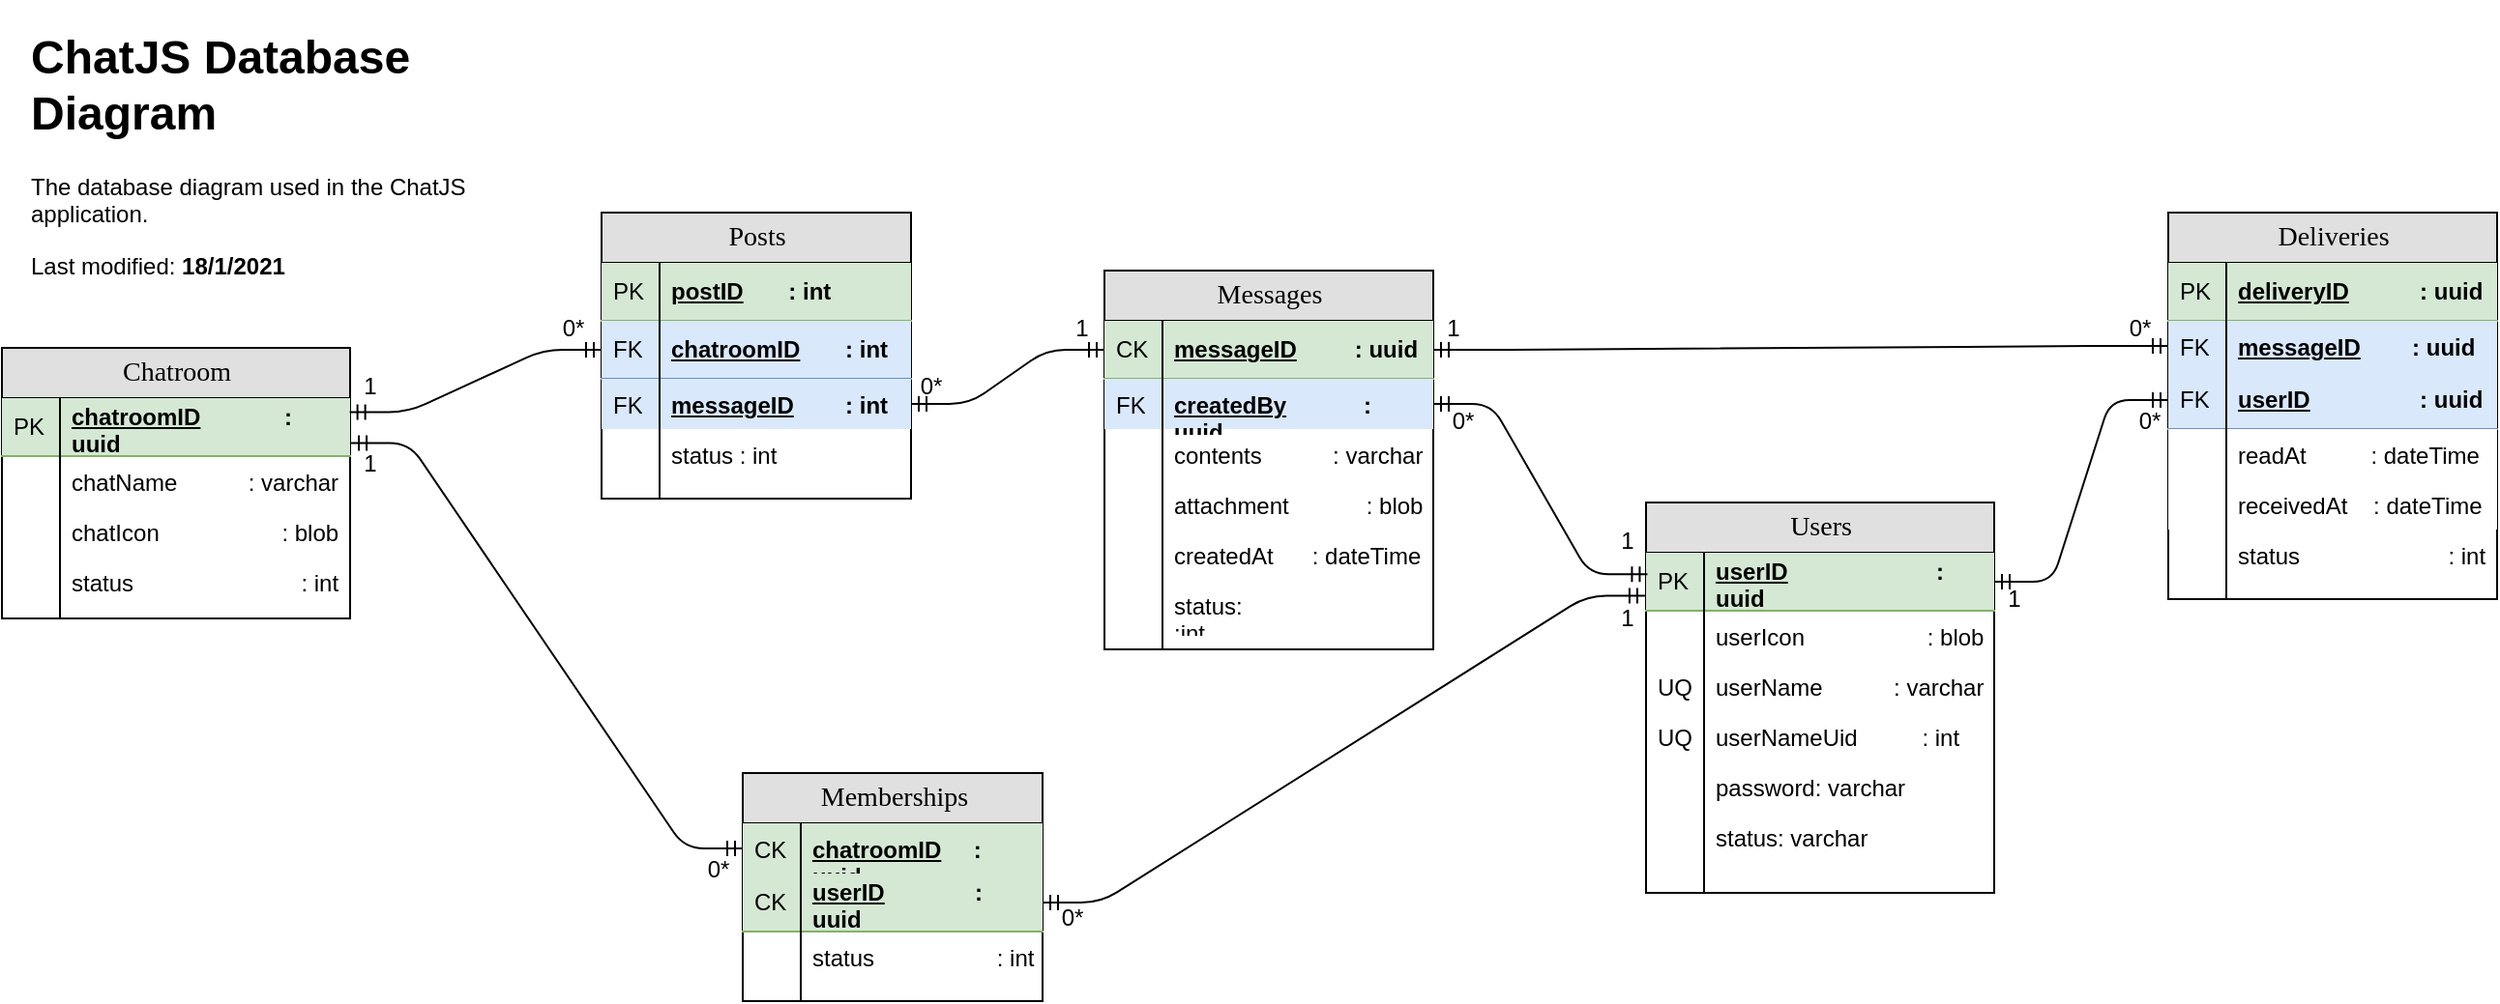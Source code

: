 <mxfile version="14.2.4" type="device"><diagram name="Page-1" id="e56a1550-8fbb-45ad-956c-1786394a9013"><mxGraphModel dx="2031" dy="1050" grid="1" gridSize="10" guides="1" tooltips="1" connect="1" arrows="1" fold="1" page="1" pageScale="1" pageWidth="1100" pageHeight="850" background="#ffffff" math="0" shadow="0"><root><mxCell id="0"/><mxCell id="1" parent="0"/><mxCell id="KwxQgAy0jsWISDHq0qnT-105" value="Users" style="swimlane;html=1;fontStyle=0;childLayout=stackLayout;horizontal=1;startSize=26;fillColor=#e0e0e0;horizontalStack=0;resizeParent=1;resizeLast=0;collapsible=1;marginBottom=0;swimlaneFillColor=#ffffff;align=center;rounded=0;shadow=0;comic=0;labelBackgroundColor=none;strokeWidth=1;fontFamily=Verdana;fontSize=14;swimlaneLine=1;" parent="1" vertex="1"><mxGeometry x="880" y="290" width="180" height="202" as="geometry"/></mxCell><mxCell id="KwxQgAy0jsWISDHq0qnT-106" value="&lt;u&gt;userID&lt;/u&gt;&amp;nbsp;&amp;nbsp;&amp;nbsp;&amp;nbsp;&amp;nbsp;&amp;nbsp;&amp;nbsp;&amp;nbsp;&amp;nbsp;&amp;nbsp;&amp;nbsp;&amp;nbsp;&amp;nbsp;&amp;nbsp;&amp;nbsp;&amp;nbsp;&amp;nbsp;&amp;nbsp;&amp;nbsp;&amp;nbsp;&amp;nbsp;&amp;nbsp; : uuid" style="shape=partialRectangle;top=0;left=0;right=0;bottom=1;html=1;align=left;verticalAlign=middle;fillColor=#d5e8d4;spacingLeft=34;spacingRight=4;whiteSpace=wrap;overflow=hidden;rotatable=0;points=[[0,0.5],[1,0.5]];portConstraint=eastwest;dropTarget=0;fontStyle=1;strokeColor=#82b366;" parent="KwxQgAy0jsWISDHq0qnT-105" vertex="1"><mxGeometry y="26" width="180" height="30" as="geometry"/></mxCell><mxCell id="KwxQgAy0jsWISDHq0qnT-107" value="PK" style="shape=partialRectangle;top=0;left=0;bottom=0;html=1;fillColor=none;align=left;verticalAlign=middle;spacingLeft=4;spacingRight=4;whiteSpace=wrap;overflow=hidden;rotatable=0;points=[];portConstraint=eastwest;part=1;" parent="KwxQgAy0jsWISDHq0qnT-106" vertex="1" connectable="0"><mxGeometry width="30" height="30" as="geometry"/></mxCell><mxCell id="KwxQgAy0jsWISDHq0qnT-108" value="userIcon&amp;nbsp;&amp;nbsp;&amp;nbsp;&amp;nbsp;&amp;nbsp;&amp;nbsp;&amp;nbsp;&amp;nbsp;&amp;nbsp;&amp;nbsp;&amp;nbsp;&amp;nbsp;&amp;nbsp;&amp;nbsp;&amp;nbsp;&amp;nbsp;&amp;nbsp;&amp;nbsp; : blob" style="shape=partialRectangle;top=0;left=0;right=0;bottom=0;html=1;align=left;verticalAlign=top;fillColor=none;spacingLeft=34;spacingRight=4;whiteSpace=wrap;overflow=hidden;rotatable=0;points=[[0,0.5],[1,0.5]];portConstraint=eastwest;dropTarget=0;" parent="KwxQgAy0jsWISDHq0qnT-105" vertex="1"><mxGeometry y="56" width="180" height="26" as="geometry"/></mxCell><mxCell id="KwxQgAy0jsWISDHq0qnT-109" value="" style="shape=partialRectangle;top=0;left=0;bottom=0;html=1;fillColor=none;align=left;verticalAlign=top;spacingLeft=4;spacingRight=4;whiteSpace=wrap;overflow=hidden;rotatable=0;points=[];portConstraint=eastwest;part=1;" parent="KwxQgAy0jsWISDHq0qnT-108" vertex="1" connectable="0"><mxGeometry width="30" height="26" as="geometry"/></mxCell><mxCell id="KwxQgAy0jsWISDHq0qnT-112" value="userName&amp;nbsp;&amp;nbsp;&amp;nbsp;&amp;nbsp;&amp;nbsp;&amp;nbsp; &amp;nbsp;&amp;nbsp;&amp;nbsp; : varchar" style="shape=partialRectangle;top=0;left=0;right=0;bottom=0;html=1;align=left;verticalAlign=top;fillColor=none;spacingLeft=34;spacingRight=4;whiteSpace=wrap;overflow=hidden;rotatable=0;points=[[0,0.5],[1,0.5]];portConstraint=eastwest;dropTarget=0;" parent="KwxQgAy0jsWISDHq0qnT-105" vertex="1"><mxGeometry y="82" width="180" height="26" as="geometry"/></mxCell><mxCell id="KwxQgAy0jsWISDHq0qnT-113" value="UQ" style="shape=partialRectangle;top=0;left=0;bottom=0;html=1;fillColor=none;align=left;verticalAlign=top;spacingLeft=4;spacingRight=4;whiteSpace=wrap;overflow=hidden;rotatable=0;points=[];portConstraint=eastwest;part=1;" parent="KwxQgAy0jsWISDHq0qnT-112" vertex="1" connectable="0"><mxGeometry width="30" height="26" as="geometry"/></mxCell><mxCell id="KwxQgAy0jsWISDHq0qnT-110" value="userNameUid&amp;nbsp; &amp;nbsp; &amp;nbsp; &amp;nbsp;&amp;nbsp;&amp;nbsp; : int" style="shape=partialRectangle;top=0;left=0;right=0;bottom=0;html=1;align=left;verticalAlign=top;fillColor=none;spacingLeft=34;spacingRight=4;whiteSpace=wrap;overflow=hidden;rotatable=0;points=[[0,0.5],[1,0.5]];portConstraint=eastwest;dropTarget=0;" parent="KwxQgAy0jsWISDHq0qnT-105" vertex="1"><mxGeometry y="108" width="180" height="26" as="geometry"/></mxCell><mxCell id="KwxQgAy0jsWISDHq0qnT-111" value="UQ" style="shape=partialRectangle;top=0;left=0;bottom=0;html=1;fillColor=none;align=left;verticalAlign=top;spacingLeft=4;spacingRight=4;whiteSpace=wrap;overflow=hidden;rotatable=0;points=[];portConstraint=eastwest;part=1;" parent="KwxQgAy0jsWISDHq0qnT-110" vertex="1" connectable="0"><mxGeometry width="30" height="26" as="geometry"/></mxCell><mxCell id="KwxQgAy0jsWISDHq0qnT-118" value="password: varchar" style="shape=partialRectangle;top=0;left=0;right=0;bottom=0;html=1;align=left;verticalAlign=top;fillColor=none;spacingLeft=34;spacingRight=4;whiteSpace=wrap;overflow=hidden;rotatable=0;points=[[0,0.5],[1,0.5]];portConstraint=eastwest;dropTarget=0;" parent="KwxQgAy0jsWISDHq0qnT-105" vertex="1"><mxGeometry y="134" width="180" height="26" as="geometry"/></mxCell><mxCell id="KwxQgAy0jsWISDHq0qnT-119" value="" style="shape=partialRectangle;top=0;left=0;bottom=0;html=1;fillColor=none;align=left;verticalAlign=top;spacingLeft=4;spacingRight=4;whiteSpace=wrap;overflow=hidden;rotatable=0;points=[];portConstraint=eastwest;part=1;" parent="KwxQgAy0jsWISDHq0qnT-118" vertex="1" connectable="0"><mxGeometry width="30" height="26" as="geometry"/></mxCell><mxCell id="q1OFXdeEKbcUymvhJfr2-12" value="status: varchar" style="shape=partialRectangle;top=0;left=0;right=0;bottom=0;html=1;align=left;verticalAlign=top;fillColor=none;spacingLeft=34;spacingRight=4;whiteSpace=wrap;overflow=hidden;rotatable=0;points=[[0,0.5],[1,0.5]];portConstraint=eastwest;dropTarget=0;" vertex="1" parent="KwxQgAy0jsWISDHq0qnT-105"><mxGeometry y="160" width="180" height="26" as="geometry"/></mxCell><mxCell id="q1OFXdeEKbcUymvhJfr2-13" value="" style="shape=partialRectangle;top=0;left=0;bottom=0;html=1;fillColor=none;align=left;verticalAlign=top;spacingLeft=4;spacingRight=4;whiteSpace=wrap;overflow=hidden;rotatable=0;points=[];portConstraint=eastwest;part=1;" vertex="1" connectable="0" parent="q1OFXdeEKbcUymvhJfr2-12"><mxGeometry width="30" height="26" as="geometry"/></mxCell><mxCell id="KwxQgAy0jsWISDHq0qnT-114" value="" style="shape=partialRectangle;top=0;left=0;right=0;bottom=0;html=1;align=left;verticalAlign=top;fillColor=none;spacingLeft=34;spacingRight=4;whiteSpace=wrap;overflow=hidden;rotatable=0;points=[[0,0.5],[1,0.5]];portConstraint=eastwest;dropTarget=0;" parent="KwxQgAy0jsWISDHq0qnT-105" vertex="1"><mxGeometry y="186" width="180" height="16" as="geometry"/></mxCell><mxCell id="KwxQgAy0jsWISDHq0qnT-115" value="" style="shape=partialRectangle;top=0;left=0;bottom=0;html=1;fillColor=none;align=left;verticalAlign=top;spacingLeft=4;spacingRight=4;whiteSpace=wrap;overflow=hidden;rotatable=0;points=[];portConstraint=eastwest;part=1;" parent="KwxQgAy0jsWISDHq0qnT-114" vertex="1" connectable="0"><mxGeometry width="30" height="16" as="geometry"/></mxCell><mxCell id="ehD6vrL4kBnsQvzpwXxd-122" value="Chatroom" style="swimlane;html=1;fontStyle=0;childLayout=stackLayout;horizontal=1;startSize=26;fillColor=#e0e0e0;horizontalStack=0;resizeParent=1;resizeLast=0;collapsible=1;marginBottom=0;swimlaneFillColor=#ffffff;align=center;rounded=0;shadow=0;comic=0;labelBackgroundColor=none;strokeWidth=1;fontFamily=Verdana;fontSize=14;swimlaneLine=1;" parent="1" vertex="1"><mxGeometry x="30" y="210" width="180" height="140" as="geometry"/></mxCell><mxCell id="ehD6vrL4kBnsQvzpwXxd-123" value="&lt;u&gt;chatroomID&lt;/u&gt;&amp;nbsp;&amp;nbsp;&amp;nbsp;&amp;nbsp; &amp;nbsp;&amp;nbsp;&amp;nbsp;&amp;nbsp;&amp;nbsp;&amp;nbsp;&amp;nbsp; : uuid" style="shape=partialRectangle;top=0;left=0;right=0;bottom=1;html=1;align=left;verticalAlign=middle;fillColor=#d5e8d4;spacingLeft=34;spacingRight=4;whiteSpace=wrap;overflow=hidden;rotatable=0;points=[[0,0.5],[1,0.5]];portConstraint=eastwest;dropTarget=0;fontStyle=1;strokeColor=#82b366;" parent="ehD6vrL4kBnsQvzpwXxd-122" vertex="1"><mxGeometry y="26" width="180" height="30" as="geometry"/></mxCell><mxCell id="ehD6vrL4kBnsQvzpwXxd-124" value="PK" style="shape=partialRectangle;top=0;left=0;bottom=0;html=1;fillColor=none;align=left;verticalAlign=middle;spacingLeft=4;spacingRight=4;whiteSpace=wrap;overflow=hidden;rotatable=0;points=[];portConstraint=eastwest;part=1;" parent="ehD6vrL4kBnsQvzpwXxd-123" vertex="1" connectable="0"><mxGeometry width="30" height="30" as="geometry"/></mxCell><mxCell id="ehD6vrL4kBnsQvzpwXxd-127" value="&lt;div&gt;chatName&amp;nbsp; &amp;nbsp;&amp;nbsp;&amp;nbsp;&amp;nbsp;&amp;nbsp;&amp;nbsp;&amp;nbsp;&amp;nbsp; : varchar&lt;/div&gt;" style="shape=partialRectangle;top=0;left=0;right=0;bottom=0;html=1;align=left;verticalAlign=top;fillColor=none;spacingLeft=34;spacingRight=4;whiteSpace=wrap;overflow=hidden;rotatable=0;points=[[0,0.5],[1,0.5]];portConstraint=eastwest;dropTarget=0;" parent="ehD6vrL4kBnsQvzpwXxd-122" vertex="1"><mxGeometry y="56" width="180" height="26" as="geometry"/></mxCell><mxCell id="ehD6vrL4kBnsQvzpwXxd-128" value="" style="shape=partialRectangle;top=0;left=0;bottom=0;html=1;fillColor=none;align=left;verticalAlign=top;spacingLeft=4;spacingRight=4;whiteSpace=wrap;overflow=hidden;rotatable=0;points=[];portConstraint=eastwest;part=1;" parent="ehD6vrL4kBnsQvzpwXxd-127" vertex="1" connectable="0"><mxGeometry width="30" height="26" as="geometry"/></mxCell><mxCell id="ehD6vrL4kBnsQvzpwXxd-129" value="chatIcon &amp;nbsp;&amp;nbsp;&amp;nbsp;&amp;nbsp;&amp;nbsp; &amp;nbsp;&amp;nbsp;&amp;nbsp;&amp;nbsp;&amp;nbsp;&amp;nbsp;&amp;nbsp;&amp;nbsp;&amp;nbsp;&amp;nbsp;&amp;nbsp; : blob" style="shape=partialRectangle;top=0;left=0;right=0;bottom=0;html=1;align=left;verticalAlign=top;fillColor=none;spacingLeft=34;spacingRight=4;whiteSpace=wrap;overflow=hidden;rotatable=0;points=[[0,0.5],[1,0.5]];portConstraint=eastwest;dropTarget=0;" parent="ehD6vrL4kBnsQvzpwXxd-122" vertex="1"><mxGeometry y="82" width="180" height="26" as="geometry"/></mxCell><mxCell id="ehD6vrL4kBnsQvzpwXxd-130" value="" style="shape=partialRectangle;top=0;left=0;bottom=0;html=1;fillColor=none;align=left;verticalAlign=top;spacingLeft=4;spacingRight=4;whiteSpace=wrap;overflow=hidden;rotatable=0;points=[];portConstraint=eastwest;part=1;" parent="ehD6vrL4kBnsQvzpwXxd-129" vertex="1" connectable="0"><mxGeometry width="30" height="26" as="geometry"/></mxCell><mxCell id="q1OFXdeEKbcUymvhJfr2-16" value="status &amp;nbsp;&amp;nbsp;&amp;nbsp;&amp;nbsp;&amp;nbsp; &amp;nbsp;&amp;nbsp;&amp;nbsp;&amp;nbsp;&amp;nbsp;&amp;nbsp;&amp;nbsp;&amp;nbsp;&amp;nbsp;&amp;nbsp;&amp;nbsp;&amp;nbsp;&amp;nbsp;&amp;nbsp;&amp;nbsp;&amp;nbsp;&amp;nbsp;&amp;nbsp; : int" style="shape=partialRectangle;top=0;left=0;right=0;bottom=0;html=1;align=left;verticalAlign=top;fillColor=none;spacingLeft=34;spacingRight=4;whiteSpace=wrap;overflow=hidden;rotatable=0;points=[[0,0.5],[1,0.5]];portConstraint=eastwest;dropTarget=0;" vertex="1" parent="ehD6vrL4kBnsQvzpwXxd-122"><mxGeometry y="108" width="180" height="32" as="geometry"/></mxCell><mxCell id="q1OFXdeEKbcUymvhJfr2-17" value="" style="shape=partialRectangle;top=0;left=0;bottom=0;html=1;fillColor=none;align=left;verticalAlign=top;spacingLeft=4;spacingRight=4;whiteSpace=wrap;overflow=hidden;rotatable=0;points=[];portConstraint=eastwest;part=1;" vertex="1" connectable="0" parent="q1OFXdeEKbcUymvhJfr2-16"><mxGeometry width="30" height="32" as="geometry"/></mxCell><mxCell id="AuYBFSTR19Rz3Qd60OCx-38" value="Posts" style="swimlane;html=1;fontStyle=0;childLayout=stackLayout;horizontal=1;startSize=26;fillColor=#e0e0e0;horizontalStack=0;resizeParent=1;resizeLast=0;collapsible=1;marginBottom=0;swimlaneFillColor=#ffffff;align=center;rounded=0;shadow=0;comic=0;labelBackgroundColor=none;strokeWidth=1;fontFamily=Verdana;fontSize=14;swimlaneLine=1;" parent="1" vertex="1"><mxGeometry x="340" y="140" width="160" height="148" as="geometry"/></mxCell><mxCell id="AuYBFSTR19Rz3Qd60OCx-39" value="&lt;u&gt;postID&lt;/u&gt;&amp;nbsp;&amp;nbsp;&amp;nbsp;&amp;nbsp;&amp;nbsp;&amp;nbsp; : int" style="shape=partialRectangle;top=0;left=0;right=0;bottom=1;html=1;align=left;verticalAlign=middle;fillColor=#d5e8d4;spacingLeft=34;spacingRight=4;whiteSpace=wrap;overflow=hidden;rotatable=0;points=[[0,0.5],[1,0.5]];portConstraint=eastwest;dropTarget=0;fontStyle=1;strokeColor=#82b366;" parent="AuYBFSTR19Rz3Qd60OCx-38" vertex="1"><mxGeometry y="26" width="160" height="30" as="geometry"/></mxCell><mxCell id="AuYBFSTR19Rz3Qd60OCx-40" value="PK" style="shape=partialRectangle;top=0;left=0;bottom=0;html=1;fillColor=none;align=left;verticalAlign=middle;spacingLeft=4;spacingRight=4;whiteSpace=wrap;overflow=hidden;rotatable=0;points=[];portConstraint=eastwest;part=1;" parent="AuYBFSTR19Rz3Qd60OCx-39" vertex="1" connectable="0"><mxGeometry width="30" height="30" as="geometry"/></mxCell><mxCell id="q1OFXdeEKbcUymvhJfr2-9" value="&lt;u&gt;chatroomID&lt;/u&gt;&amp;nbsp;&amp;nbsp;&amp;nbsp;&amp;nbsp;&amp;nbsp;&amp;nbsp; : int" style="shape=partialRectangle;top=0;left=0;right=0;bottom=1;html=1;align=left;verticalAlign=middle;fillColor=#dae8fc;spacingLeft=34;spacingRight=4;whiteSpace=wrap;overflow=hidden;rotatable=0;points=[[0,0.5],[1,0.5]];portConstraint=eastwest;dropTarget=0;fontStyle=1;strokeColor=#6c8ebf;" vertex="1" parent="AuYBFSTR19Rz3Qd60OCx-38"><mxGeometry y="56" width="160" height="30" as="geometry"/></mxCell><mxCell id="q1OFXdeEKbcUymvhJfr2-10" value="FK" style="shape=partialRectangle;top=0;left=0;bottom=0;html=1;fillColor=none;align=left;verticalAlign=middle;spacingLeft=4;spacingRight=4;whiteSpace=wrap;overflow=hidden;rotatable=0;points=[];portConstraint=eastwest;part=1;" vertex="1" connectable="0" parent="q1OFXdeEKbcUymvhJfr2-9"><mxGeometry width="30" height="30" as="geometry"/></mxCell><mxCell id="AuYBFSTR19Rz3Qd60OCx-41" value="&lt;div&gt;&lt;b&gt;&lt;u&gt;messageID&lt;/u&gt;&amp;nbsp;&amp;nbsp;&amp;nbsp;&amp;nbsp;&amp;nbsp;&amp;nbsp;&amp;nbsp; : int&lt;/b&gt;&lt;/div&gt;" style="shape=partialRectangle;top=0;left=0;right=0;bottom=0;html=1;align=left;verticalAlign=top;fillColor=#dae8fc;spacingLeft=34;spacingRight=4;whiteSpace=wrap;overflow=hidden;rotatable=0;points=[[0,0.5],[1,0.5]];portConstraint=eastwest;dropTarget=0;strokeColor=#6c8ebf;" parent="AuYBFSTR19Rz3Qd60OCx-38" vertex="1"><mxGeometry y="86" width="160" height="26" as="geometry"/></mxCell><mxCell id="AuYBFSTR19Rz3Qd60OCx-42" value="FK" style="shape=partialRectangle;top=0;left=0;bottom=0;html=1;fillColor=none;align=left;verticalAlign=top;spacingLeft=4;spacingRight=4;whiteSpace=wrap;overflow=hidden;rotatable=0;points=[];portConstraint=eastwest;part=1;" parent="AuYBFSTR19Rz3Qd60OCx-41" vertex="1" connectable="0"><mxGeometry width="30" height="26" as="geometry"/></mxCell><mxCell id="AuYBFSTR19Rz3Qd60OCx-49" value="status : int" style="shape=partialRectangle;top=0;left=0;right=0;bottom=0;html=1;align=left;verticalAlign=top;fillColor=none;spacingLeft=34;spacingRight=4;whiteSpace=wrap;overflow=hidden;rotatable=0;points=[[0,0.5],[1,0.5]];portConstraint=eastwest;dropTarget=0;" parent="AuYBFSTR19Rz3Qd60OCx-38" vertex="1"><mxGeometry y="112" width="160" height="26" as="geometry"/></mxCell><mxCell id="AuYBFSTR19Rz3Qd60OCx-50" value="" style="shape=partialRectangle;top=0;left=0;bottom=0;html=1;fillColor=none;align=left;verticalAlign=top;spacingLeft=4;spacingRight=4;whiteSpace=wrap;overflow=hidden;rotatable=0;points=[];portConstraint=eastwest;part=1;" parent="AuYBFSTR19Rz3Qd60OCx-49" vertex="1" connectable="0"><mxGeometry width="30" height="26" as="geometry"/></mxCell><mxCell id="AuYBFSTR19Rz3Qd60OCx-45" value="" style="shape=partialRectangle;top=0;left=0;right=0;bottom=0;html=1;align=left;verticalAlign=top;fillColor=none;spacingLeft=34;spacingRight=4;whiteSpace=wrap;overflow=hidden;rotatable=0;points=[[0,0.5],[1,0.5]];portConstraint=eastwest;dropTarget=0;" parent="AuYBFSTR19Rz3Qd60OCx-38" vertex="1"><mxGeometry y="138" width="160" height="10" as="geometry"/></mxCell><mxCell id="AuYBFSTR19Rz3Qd60OCx-46" value="" style="shape=partialRectangle;top=0;left=0;bottom=0;html=1;fillColor=none;align=left;verticalAlign=top;spacingLeft=4;spacingRight=4;whiteSpace=wrap;overflow=hidden;rotatable=0;points=[];portConstraint=eastwest;part=1;" parent="AuYBFSTR19Rz3Qd60OCx-45" vertex="1" connectable="0"><mxGeometry width="30" height="10" as="geometry"/></mxCell><mxCell id="WlGTIqHJMRQwV7kvvK7p-19" value="Memberships" style="swimlane;html=1;fontStyle=0;childLayout=stackLayout;horizontal=1;startSize=26;fillColor=#e0e0e0;horizontalStack=0;resizeParent=1;resizeLast=0;collapsible=1;marginBottom=0;swimlaneFillColor=#ffffff;align=center;rounded=0;shadow=0;comic=0;labelBackgroundColor=none;strokeWidth=1;fontFamily=Verdana;fontSize=14;swimlaneLine=1;" parent="1" vertex="1"><mxGeometry x="413" y="430" width="155" height="118" as="geometry"/></mxCell><mxCell id="WlGTIqHJMRQwV7kvvK7p-22" value="&lt;div&gt;&lt;b&gt;&lt;u&gt;chatroomID&lt;/u&gt;&amp;nbsp;&amp;nbsp;&amp;nbsp;&amp;nbsp; : uuid&lt;/b&gt;&lt;/div&gt;" style="shape=partialRectangle;top=0;left=0;right=0;bottom=0;html=1;align=left;verticalAlign=top;fillColor=#d5e8d4;spacingLeft=34;spacingRight=4;whiteSpace=wrap;overflow=hidden;rotatable=0;points=[[0,0.5],[1,0.5]];portConstraint=eastwest;dropTarget=0;strokeColor=#82b366;" parent="WlGTIqHJMRQwV7kvvK7p-19" vertex="1"><mxGeometry y="26" width="155" height="26" as="geometry"/></mxCell><mxCell id="WlGTIqHJMRQwV7kvvK7p-23" value="CK" style="shape=partialRectangle;top=0;left=0;bottom=0;html=1;fillColor=none;align=left;verticalAlign=top;spacingLeft=4;spacingRight=4;whiteSpace=wrap;overflow=hidden;rotatable=0;points=[];portConstraint=eastwest;part=1;" parent="WlGTIqHJMRQwV7kvvK7p-22" vertex="1" connectable="0"><mxGeometry width="30" height="26" as="geometry"/></mxCell><mxCell id="WlGTIqHJMRQwV7kvvK7p-20" value="&lt;u&gt;userID&lt;/u&gt;&amp;nbsp;&amp;nbsp;&amp;nbsp;&amp;nbsp;&amp;nbsp;&amp;nbsp;&amp;nbsp;&amp;nbsp;&amp;nbsp;&amp;nbsp;&amp;nbsp;&amp;nbsp;&amp;nbsp; : uuid" style="shape=partialRectangle;top=0;left=0;right=0;bottom=1;html=1;align=left;verticalAlign=middle;fillColor=#d5e8d4;spacingLeft=34;spacingRight=4;whiteSpace=wrap;overflow=hidden;rotatable=0;points=[[0,0.5],[1,0.5]];portConstraint=eastwest;dropTarget=0;fontStyle=1;strokeColor=#82b366;" parent="WlGTIqHJMRQwV7kvvK7p-19" vertex="1"><mxGeometry y="52" width="155" height="30" as="geometry"/></mxCell><mxCell id="WlGTIqHJMRQwV7kvvK7p-21" value="CK" style="shape=partialRectangle;top=0;left=0;bottom=0;html=1;fillColor=none;align=left;verticalAlign=middle;spacingLeft=4;spacingRight=4;whiteSpace=wrap;overflow=hidden;rotatable=0;points=[];portConstraint=eastwest;part=1;" parent="WlGTIqHJMRQwV7kvvK7p-20" vertex="1" connectable="0"><mxGeometry width="30" height="30" as="geometry"/></mxCell><mxCell id="WlGTIqHJMRQwV7kvvK7p-30" value="status&amp;nbsp;&amp;nbsp;&amp;nbsp;&amp;nbsp;&amp;nbsp;&amp;nbsp;&amp;nbsp;&amp;nbsp;&amp;nbsp;&amp;nbsp;&amp;nbsp;&amp;nbsp;&amp;nbsp;&amp;nbsp;&amp;nbsp;&amp;nbsp;&amp;nbsp;&amp;nbsp; : int" style="shape=partialRectangle;top=0;left=0;right=0;bottom=0;html=1;align=left;verticalAlign=top;fillColor=none;spacingLeft=34;spacingRight=4;whiteSpace=wrap;overflow=hidden;rotatable=0;points=[[0,0.5],[1,0.5]];portConstraint=eastwest;dropTarget=0;" parent="WlGTIqHJMRQwV7kvvK7p-19" vertex="1"><mxGeometry y="82" width="155" height="26" as="geometry"/></mxCell><mxCell id="WlGTIqHJMRQwV7kvvK7p-31" value="" style="shape=partialRectangle;top=0;left=0;bottom=0;html=1;fillColor=none;align=left;verticalAlign=top;spacingLeft=4;spacingRight=4;whiteSpace=wrap;overflow=hidden;rotatable=0;points=[];portConstraint=eastwest;part=1;" parent="WlGTIqHJMRQwV7kvvK7p-30" vertex="1" connectable="0"><mxGeometry width="30" height="26" as="geometry"/></mxCell><mxCell id="WlGTIqHJMRQwV7kvvK7p-32" value="" style="shape=partialRectangle;top=0;left=0;right=0;bottom=0;html=1;align=left;verticalAlign=top;fillColor=none;spacingLeft=34;spacingRight=4;whiteSpace=wrap;overflow=hidden;rotatable=0;points=[[0,0.5],[1,0.5]];portConstraint=eastwest;dropTarget=0;" parent="WlGTIqHJMRQwV7kvvK7p-19" vertex="1"><mxGeometry y="108" width="155" height="10" as="geometry"/></mxCell><mxCell id="WlGTIqHJMRQwV7kvvK7p-33" value="" style="shape=partialRectangle;top=0;left=0;bottom=0;html=1;fillColor=none;align=left;verticalAlign=top;spacingLeft=4;spacingRight=4;whiteSpace=wrap;overflow=hidden;rotatable=0;points=[];portConstraint=eastwest;part=1;" parent="WlGTIqHJMRQwV7kvvK7p-32" vertex="1" connectable="0"><mxGeometry width="30" height="10" as="geometry"/></mxCell><mxCell id="ehD6vrL4kBnsQvzpwXxd-139" value="Messages" style="swimlane;html=1;fontStyle=0;childLayout=stackLayout;horizontal=1;startSize=26;fillColor=#e0e0e0;horizontalStack=0;resizeParent=1;resizeLast=0;collapsible=1;marginBottom=0;swimlaneFillColor=#ffffff;align=center;rounded=0;shadow=0;comic=0;labelBackgroundColor=none;strokeWidth=1;fontFamily=Verdana;fontSize=14;swimlaneLine=1;" parent="1" vertex="1"><mxGeometry x="600" y="170" width="170" height="196" as="geometry"/></mxCell><mxCell id="ehD6vrL4kBnsQvzpwXxd-140" value="&lt;u&gt;messageID&lt;/u&gt; &amp;nbsp;&amp;nbsp;&amp;nbsp;&amp;nbsp;&amp;nbsp;&amp;nbsp;&amp;nbsp; : uuid" style="shape=partialRectangle;top=0;left=0;right=0;bottom=1;html=1;align=left;verticalAlign=middle;fillColor=#d5e8d4;spacingLeft=34;spacingRight=4;whiteSpace=wrap;overflow=hidden;rotatable=0;points=[[0,0.5],[1,0.5]];portConstraint=eastwest;dropTarget=0;fontStyle=1;strokeColor=#82b366;" parent="ehD6vrL4kBnsQvzpwXxd-139" vertex="1"><mxGeometry y="26" width="170" height="30" as="geometry"/></mxCell><mxCell id="ehD6vrL4kBnsQvzpwXxd-141" value="CK" style="shape=partialRectangle;top=0;left=0;bottom=0;html=1;fillColor=none;align=left;verticalAlign=middle;spacingLeft=4;spacingRight=4;whiteSpace=wrap;overflow=hidden;rotatable=0;points=[];portConstraint=eastwest;part=1;" parent="ehD6vrL4kBnsQvzpwXxd-140" vertex="1" connectable="0"><mxGeometry width="30" height="30" as="geometry"/></mxCell><mxCell id="q1OFXdeEKbcUymvhJfr2-1" value="&lt;b&gt;&lt;u&gt;createdBy&lt;/u&gt; &amp;nbsp;&amp;nbsp;&amp;nbsp;&amp;nbsp;&amp;nbsp;&amp;nbsp;&amp;nbsp;&amp;nbsp;&amp;nbsp;&amp;nbsp; : uuid&lt;/b&gt;" style="shape=partialRectangle;top=0;left=0;right=0;bottom=0;html=1;align=left;verticalAlign=top;fillColor=#dae8fc;spacingLeft=34;spacingRight=4;whiteSpace=wrap;overflow=hidden;rotatable=0;points=[[0,0.5],[1,0.5]];portConstraint=eastwest;dropTarget=0;strokeColor=#6c8ebf;" vertex="1" parent="ehD6vrL4kBnsQvzpwXxd-139"><mxGeometry y="56" width="170" height="26" as="geometry"/></mxCell><mxCell id="q1OFXdeEKbcUymvhJfr2-2" value="FK" style="shape=partialRectangle;top=0;left=0;bottom=0;html=1;fillColor=none;align=left;verticalAlign=top;spacingLeft=4;spacingRight=4;whiteSpace=wrap;overflow=hidden;rotatable=0;points=[];portConstraint=eastwest;part=1;" vertex="1" connectable="0" parent="q1OFXdeEKbcUymvhJfr2-1"><mxGeometry width="30" height="26" as="geometry"/></mxCell><mxCell id="ehD6vrL4kBnsQvzpwXxd-146" value="contents&amp;nbsp;&amp;nbsp;&amp;nbsp;&amp;nbsp;&amp;nbsp;&amp;nbsp;&amp;nbsp; &amp;nbsp;&amp;nbsp; : varchar" style="shape=partialRectangle;top=0;left=0;right=0;bottom=0;html=1;align=left;verticalAlign=top;fillColor=none;spacingLeft=34;spacingRight=4;whiteSpace=wrap;overflow=hidden;rotatable=0;points=[[0,0.5],[1,0.5]];portConstraint=eastwest;dropTarget=0;" parent="ehD6vrL4kBnsQvzpwXxd-139" vertex="1"><mxGeometry y="82" width="170" height="26" as="geometry"/></mxCell><mxCell id="ehD6vrL4kBnsQvzpwXxd-147" value="" style="shape=partialRectangle;top=0;left=0;bottom=0;html=1;fillColor=none;align=left;verticalAlign=top;spacingLeft=4;spacingRight=4;whiteSpace=wrap;overflow=hidden;rotatable=0;points=[];portConstraint=eastwest;part=1;" parent="ehD6vrL4kBnsQvzpwXxd-146" vertex="1" connectable="0"><mxGeometry width="30" height="26" as="geometry"/></mxCell><mxCell id="q1OFXdeEKbcUymvhJfr2-5" value="attachment&amp;nbsp;&amp;nbsp;&amp;nbsp;&amp;nbsp;&amp;nbsp;&amp;nbsp;&amp;nbsp; &amp;nbsp; &amp;nbsp; : blob" style="shape=partialRectangle;top=0;left=0;right=0;bottom=0;html=1;align=left;verticalAlign=top;fillColor=none;spacingLeft=34;spacingRight=4;whiteSpace=wrap;overflow=hidden;rotatable=0;points=[[0,0.5],[1,0.5]];portConstraint=eastwest;dropTarget=0;" vertex="1" parent="ehD6vrL4kBnsQvzpwXxd-139"><mxGeometry y="108" width="170" height="26" as="geometry"/></mxCell><mxCell id="q1OFXdeEKbcUymvhJfr2-6" value="" style="shape=partialRectangle;top=0;left=0;bottom=0;html=1;fillColor=none;align=left;verticalAlign=top;spacingLeft=4;spacingRight=4;whiteSpace=wrap;overflow=hidden;rotatable=0;points=[];portConstraint=eastwest;part=1;" vertex="1" connectable="0" parent="q1OFXdeEKbcUymvhJfr2-5"><mxGeometry width="30" height="26" as="geometry"/></mxCell><mxCell id="q1OFXdeEKbcUymvhJfr2-3" value="createdAt &amp;nbsp;&amp;nbsp;&amp;nbsp;&amp;nbsp; : dateTime" style="shape=partialRectangle;top=0;left=0;right=0;bottom=0;html=1;align=left;verticalAlign=top;fillColor=none;spacingLeft=34;spacingRight=4;whiteSpace=wrap;overflow=hidden;rotatable=0;points=[[0,0.5],[1,0.5]];portConstraint=eastwest;dropTarget=0;" vertex="1" parent="ehD6vrL4kBnsQvzpwXxd-139"><mxGeometry y="134" width="170" height="26" as="geometry"/></mxCell><mxCell id="q1OFXdeEKbcUymvhJfr2-4" value="" style="shape=partialRectangle;top=0;left=0;bottom=0;html=1;fillColor=none;align=left;verticalAlign=top;spacingLeft=4;spacingRight=4;whiteSpace=wrap;overflow=hidden;rotatable=0;points=[];portConstraint=eastwest;part=1;" vertex="1" connectable="0" parent="q1OFXdeEKbcUymvhJfr2-3"><mxGeometry width="30" height="26" as="geometry"/></mxCell><mxCell id="ehD6vrL4kBnsQvzpwXxd-148" value="status:&amp;nbsp;&amp;nbsp;&amp;nbsp;&amp;nbsp;&amp;nbsp;&amp;nbsp;&amp;nbsp;&amp;nbsp;&amp;nbsp;&amp;nbsp;&amp;nbsp;&amp;nbsp;&amp;nbsp;&amp;nbsp;&amp;nbsp;&amp;nbsp;&amp;nbsp;&amp;nbsp;&amp;nbsp;&amp;nbsp;&amp;nbsp;&amp;nbsp;&amp;nbsp; :int" style="shape=partialRectangle;top=0;left=0;right=0;bottom=0;html=1;align=left;verticalAlign=top;fillColor=none;spacingLeft=34;spacingRight=4;whiteSpace=wrap;overflow=hidden;rotatable=0;points=[[0,0.5],[1,0.5]];portConstraint=eastwest;dropTarget=0;" parent="ehD6vrL4kBnsQvzpwXxd-139" vertex="1"><mxGeometry y="160" width="170" height="26" as="geometry"/></mxCell><mxCell id="ehD6vrL4kBnsQvzpwXxd-149" value="" style="shape=partialRectangle;top=0;left=0;bottom=0;html=1;fillColor=none;align=left;verticalAlign=top;spacingLeft=4;spacingRight=4;whiteSpace=wrap;overflow=hidden;rotatable=0;points=[];portConstraint=eastwest;part=1;" parent="ehD6vrL4kBnsQvzpwXxd-148" vertex="1" connectable="0"><mxGeometry width="30" height="26" as="geometry"/></mxCell><mxCell id="ehD6vrL4kBnsQvzpwXxd-150" value="" style="shape=partialRectangle;top=0;left=0;right=0;bottom=0;html=1;align=left;verticalAlign=top;fillColor=none;spacingLeft=34;spacingRight=4;whiteSpace=wrap;overflow=hidden;rotatable=0;points=[[0,0.5],[1,0.5]];portConstraint=eastwest;dropTarget=0;" parent="ehD6vrL4kBnsQvzpwXxd-139" vertex="1"><mxGeometry y="186" width="170" height="10" as="geometry"/></mxCell><mxCell id="ehD6vrL4kBnsQvzpwXxd-151" value="" style="shape=partialRectangle;top=0;left=0;bottom=0;html=1;fillColor=none;align=left;verticalAlign=top;spacingLeft=4;spacingRight=4;whiteSpace=wrap;overflow=hidden;rotatable=0;points=[];portConstraint=eastwest;part=1;" parent="ehD6vrL4kBnsQvzpwXxd-150" vertex="1" connectable="0"><mxGeometry width="30" height="10" as="geometry"/></mxCell><mxCell id="q1OFXdeEKbcUymvhJfr2-34" value="" style="edgeStyle=entityRelationEdgeStyle;fontSize=12;html=1;endArrow=ERmandOne;startArrow=ERmandOne;exitX=0.999;exitY=0.24;exitDx=0;exitDy=0;entryX=0;entryY=0.5;entryDx=0;entryDy=0;exitPerimeter=0;" edge="1" parent="1" source="ehD6vrL4kBnsQvzpwXxd-123" target="q1OFXdeEKbcUymvhJfr2-9"><mxGeometry width="100" height="100" relative="1" as="geometry"><mxPoint x="415" y="388.5" as="sourcePoint"/><mxPoint x="515" y="293" as="targetPoint"/></mxGeometry></mxCell><mxCell id="q1OFXdeEKbcUymvhJfr2-35" value="" style="edgeStyle=entityRelationEdgeStyle;fontSize=12;html=1;endArrow=ERmandOne;startArrow=ERmandOne;exitX=1.003;exitY=0.773;exitDx=0;exitDy=0;entryX=0;entryY=0.5;entryDx=0;entryDy=0;exitPerimeter=0;" edge="1" parent="1" source="ehD6vrL4kBnsQvzpwXxd-123" target="WlGTIqHJMRQwV7kvvK7p-22"><mxGeometry width="100" height="100" relative="1" as="geometry"><mxPoint x="289.82" y="243.2" as="sourcePoint"/><mxPoint x="460" y="181" as="targetPoint"/></mxGeometry></mxCell><mxCell id="q1OFXdeEKbcUymvhJfr2-37" value="" style="edgeStyle=entityRelationEdgeStyle;fontSize=12;html=1;endArrow=ERmandOne;startArrow=ERmandOne;entryX=0;entryY=0.5;entryDx=0;entryDy=0;exitX=1;exitY=0.5;exitDx=0;exitDy=0;" edge="1" parent="1" source="AuYBFSTR19Rz3Qd60OCx-41" target="ehD6vrL4kBnsQvzpwXxd-140"><mxGeometry width="100" height="100" relative="1" as="geometry"><mxPoint x="670" y="320" as="sourcePoint"/><mxPoint x="460" y="181" as="targetPoint"/></mxGeometry></mxCell><mxCell id="q1OFXdeEKbcUymvhJfr2-39" value="Deliveries" style="swimlane;html=1;fontStyle=0;childLayout=stackLayout;horizontal=1;startSize=26;fillColor=#e0e0e0;horizontalStack=0;resizeParent=1;resizeLast=0;collapsible=1;marginBottom=0;swimlaneFillColor=#ffffff;align=center;rounded=0;shadow=0;comic=0;labelBackgroundColor=none;strokeWidth=1;fontFamily=Verdana;fontSize=14;swimlaneLine=1;" vertex="1" parent="1"><mxGeometry x="1150" y="140" width="170" height="200" as="geometry"/></mxCell><mxCell id="q1OFXdeEKbcUymvhJfr2-40" value="&lt;u&gt;deliveryID&lt;/u&gt;&amp;nbsp;&amp;nbsp; &amp;nbsp; &amp;nbsp; &amp;nbsp;&amp;nbsp;&amp;nbsp; : uuid" style="shape=partialRectangle;top=0;left=0;right=0;bottom=1;html=1;align=left;verticalAlign=middle;fillColor=#d5e8d4;spacingLeft=34;spacingRight=4;whiteSpace=wrap;overflow=hidden;rotatable=0;points=[[0,0.5],[1,0.5]];portConstraint=eastwest;dropTarget=0;fontStyle=1;strokeColor=#82b366;" vertex="1" parent="q1OFXdeEKbcUymvhJfr2-39"><mxGeometry y="26" width="170" height="30" as="geometry"/></mxCell><mxCell id="q1OFXdeEKbcUymvhJfr2-41" value="PK" style="shape=partialRectangle;top=0;left=0;bottom=0;html=1;fillColor=none;align=left;verticalAlign=middle;spacingLeft=4;spacingRight=4;whiteSpace=wrap;overflow=hidden;rotatable=0;points=[];portConstraint=eastwest;part=1;" vertex="1" connectable="0" parent="q1OFXdeEKbcUymvhJfr2-40"><mxGeometry width="30" height="30" as="geometry"/></mxCell><mxCell id="q1OFXdeEKbcUymvhJfr2-44" value="&lt;div&gt;&lt;b&gt;&lt;u&gt;messageID&lt;/u&gt;&amp;nbsp;&amp;nbsp; &amp;nbsp; &amp;nbsp;&amp;nbsp; : uuid&lt;/b&gt;&lt;/div&gt;" style="shape=partialRectangle;top=0;left=0;right=0;bottom=0;html=1;align=left;verticalAlign=top;fillColor=#dae8fc;spacingLeft=34;spacingRight=4;whiteSpace=wrap;overflow=hidden;rotatable=0;points=[[0,0.5],[1,0.5]];portConstraint=eastwest;dropTarget=0;strokeColor=#6c8ebf;" vertex="1" parent="q1OFXdeEKbcUymvhJfr2-39"><mxGeometry y="56" width="170" height="26" as="geometry"/></mxCell><mxCell id="q1OFXdeEKbcUymvhJfr2-45" value="FK" style="shape=partialRectangle;top=0;left=0;bottom=0;html=1;fillColor=none;align=left;verticalAlign=top;spacingLeft=4;spacingRight=4;whiteSpace=wrap;overflow=hidden;rotatable=0;points=[];portConstraint=eastwest;part=1;" vertex="1" connectable="0" parent="q1OFXdeEKbcUymvhJfr2-44"><mxGeometry width="30" height="26" as="geometry"/></mxCell><mxCell id="q1OFXdeEKbcUymvhJfr2-42" value="&lt;u&gt;userID&lt;/u&gt;&amp;nbsp;&amp;nbsp;&amp;nbsp;&amp;nbsp;&amp;nbsp; &amp;nbsp; &amp;nbsp; &amp;nbsp;&amp;nbsp;&amp;nbsp;&amp;nbsp;&amp;nbsp;&amp;nbsp; : uuid" style="shape=partialRectangle;top=0;left=0;right=0;bottom=1;html=1;align=left;verticalAlign=middle;fillColor=#dae8fc;spacingLeft=34;spacingRight=4;whiteSpace=wrap;overflow=hidden;rotatable=0;points=[[0,0.5],[1,0.5]];portConstraint=eastwest;dropTarget=0;fontStyle=1;strokeColor=#6c8ebf;" vertex="1" parent="q1OFXdeEKbcUymvhJfr2-39"><mxGeometry y="82" width="170" height="30" as="geometry"/></mxCell><mxCell id="q1OFXdeEKbcUymvhJfr2-43" value="FK" style="shape=partialRectangle;top=0;left=0;bottom=0;html=1;fillColor=none;align=left;verticalAlign=middle;spacingLeft=4;spacingRight=4;whiteSpace=wrap;overflow=hidden;rotatable=0;points=[];portConstraint=eastwest;part=1;" vertex="1" connectable="0" parent="q1OFXdeEKbcUymvhJfr2-42"><mxGeometry width="30" height="30" as="geometry"/></mxCell><mxCell id="q1OFXdeEKbcUymvhJfr2-50" value="&lt;div&gt;readAt&amp;nbsp;&amp;nbsp;&amp;nbsp; &amp;nbsp; &amp;nbsp; &amp;nbsp; : dateTime&lt;br&gt;&lt;/div&gt;" style="shape=partialRectangle;top=0;left=0;right=0;bottom=0;html=1;align=left;verticalAlign=top;spacingLeft=34;spacingRight=4;whiteSpace=wrap;overflow=hidden;rotatable=0;points=[[0,0.5],[1,0.5]];portConstraint=eastwest;dropTarget=0;" vertex="1" parent="q1OFXdeEKbcUymvhJfr2-39"><mxGeometry y="112" width="170" height="26" as="geometry"/></mxCell><mxCell id="q1OFXdeEKbcUymvhJfr2-51" value="" style="shape=partialRectangle;top=0;left=0;bottom=0;html=1;fillColor=none;align=left;verticalAlign=top;spacingLeft=4;spacingRight=4;whiteSpace=wrap;overflow=hidden;rotatable=0;points=[];portConstraint=eastwest;part=1;" vertex="1" connectable="0" parent="q1OFXdeEKbcUymvhJfr2-50"><mxGeometry width="30" height="26" as="geometry"/></mxCell><mxCell id="q1OFXdeEKbcUymvhJfr2-52" value="&lt;div&gt;receivedAt &amp;nbsp;&amp;nbsp; : dateTime&lt;/div&gt;" style="shape=partialRectangle;top=0;left=0;right=0;bottom=0;html=1;align=left;verticalAlign=top;spacingLeft=34;spacingRight=4;whiteSpace=wrap;overflow=hidden;rotatable=0;points=[[0,0.5],[1,0.5]];portConstraint=eastwest;dropTarget=0;" vertex="1" parent="q1OFXdeEKbcUymvhJfr2-39"><mxGeometry y="138" width="170" height="26" as="geometry"/></mxCell><mxCell id="q1OFXdeEKbcUymvhJfr2-53" value="" style="shape=partialRectangle;top=0;left=0;bottom=0;html=1;fillColor=none;align=left;verticalAlign=top;spacingLeft=4;spacingRight=4;whiteSpace=wrap;overflow=hidden;rotatable=0;points=[];portConstraint=eastwest;part=1;" vertex="1" connectable="0" parent="q1OFXdeEKbcUymvhJfr2-52"><mxGeometry width="30" height="26" as="geometry"/></mxCell><mxCell id="q1OFXdeEKbcUymvhJfr2-46" value="status&amp;nbsp;&amp;nbsp;&amp;nbsp;&amp;nbsp;&amp;nbsp;&amp;nbsp;&amp;nbsp;&amp;nbsp;&amp;nbsp;&amp;nbsp; &amp;nbsp; &amp;nbsp; &amp;nbsp;&amp;nbsp;&amp;nbsp;&amp;nbsp;&amp;nbsp;&amp;nbsp;&amp;nbsp; : int" style="shape=partialRectangle;top=0;left=0;right=0;bottom=0;html=1;align=left;verticalAlign=top;fillColor=none;spacingLeft=34;spacingRight=4;whiteSpace=wrap;overflow=hidden;rotatable=0;points=[[0,0.5],[1,0.5]];portConstraint=eastwest;dropTarget=0;" vertex="1" parent="q1OFXdeEKbcUymvhJfr2-39"><mxGeometry y="164" width="170" height="26" as="geometry"/></mxCell><mxCell id="q1OFXdeEKbcUymvhJfr2-47" value="" style="shape=partialRectangle;top=0;left=0;bottom=0;html=1;fillColor=none;align=left;verticalAlign=top;spacingLeft=4;spacingRight=4;whiteSpace=wrap;overflow=hidden;rotatable=0;points=[];portConstraint=eastwest;part=1;" vertex="1" connectable="0" parent="q1OFXdeEKbcUymvhJfr2-46"><mxGeometry width="30" height="26" as="geometry"/></mxCell><mxCell id="q1OFXdeEKbcUymvhJfr2-48" value="" style="shape=partialRectangle;top=0;left=0;right=0;bottom=0;html=1;align=left;verticalAlign=top;fillColor=none;spacingLeft=34;spacingRight=4;whiteSpace=wrap;overflow=hidden;rotatable=0;points=[[0,0.5],[1,0.5]];portConstraint=eastwest;dropTarget=0;" vertex="1" parent="q1OFXdeEKbcUymvhJfr2-39"><mxGeometry y="190" width="170" height="10" as="geometry"/></mxCell><mxCell id="q1OFXdeEKbcUymvhJfr2-49" value="" style="shape=partialRectangle;top=0;left=0;bottom=0;html=1;fillColor=none;align=left;verticalAlign=top;spacingLeft=4;spacingRight=4;whiteSpace=wrap;overflow=hidden;rotatable=0;points=[];portConstraint=eastwest;part=1;" vertex="1" connectable="0" parent="q1OFXdeEKbcUymvhJfr2-48"><mxGeometry width="30" height="10" as="geometry"/></mxCell><mxCell id="q1OFXdeEKbcUymvhJfr2-66" value="" style="edgeStyle=entityRelationEdgeStyle;fontSize=12;html=1;endArrow=ERmandOne;startArrow=ERmandOne;entryX=0;entryY=0.5;entryDx=0;entryDy=0;exitX=1;exitY=0.5;exitDx=0;exitDy=0;" edge="1" parent="1" source="ehD6vrL4kBnsQvzpwXxd-140" target="q1OFXdeEKbcUymvhJfr2-44"><mxGeometry width="100" height="100" relative="1" as="geometry"><mxPoint x="620" y="209" as="sourcePoint"/><mxPoint x="800" y="279" as="targetPoint"/></mxGeometry></mxCell><mxCell id="q1OFXdeEKbcUymvhJfr2-77" value="" style="edgeStyle=entityRelationEdgeStyle;fontSize=12;html=1;endArrow=ERmandOne;startArrow=ERmandOne;exitX=1;exitY=0.5;exitDx=0;exitDy=0;entryX=0.004;entryY=0.371;entryDx=0;entryDy=0;entryPerimeter=0;" edge="1" parent="1" source="q1OFXdeEKbcUymvhJfr2-1" target="KwxQgAy0jsWISDHq0qnT-106"><mxGeometry width="100" height="100" relative="1" as="geometry"><mxPoint x="830" y="223" as="sourcePoint"/><mxPoint x="891" y="456" as="targetPoint"/></mxGeometry></mxCell><mxCell id="q1OFXdeEKbcUymvhJfr2-79" value="" style="edgeStyle=entityRelationEdgeStyle;fontSize=12;html=1;endArrow=ERmandOne;startArrow=ERmandOne;entryX=0;entryY=0.5;entryDx=0;entryDy=0;exitX=1;exitY=0.5;exitDx=0;exitDy=0;" edge="1" parent="1" source="KwxQgAy0jsWISDHq0qnT-106" target="q1OFXdeEKbcUymvhJfr2-42"><mxGeometry width="100" height="100" relative="1" as="geometry"><mxPoint x="830" y="223" as="sourcePoint"/><mxPoint x="1150" y="309.0" as="targetPoint"/></mxGeometry></mxCell><mxCell id="q1OFXdeEKbcUymvhJfr2-81" value="" style="edgeStyle=entityRelationEdgeStyle;fontSize=12;html=1;endArrow=ERmandOne;startArrow=ERmandOne;entryX=-0.003;entryY=0.741;entryDx=0;entryDy=0;exitX=1;exitY=0.5;exitDx=0;exitDy=0;entryPerimeter=0;" edge="1" parent="1" source="WlGTIqHJMRQwV7kvvK7p-20" target="KwxQgAy0jsWISDHq0qnT-106"><mxGeometry width="100" height="100" relative="1" as="geometry"><mxPoint x="830" y="251" as="sourcePoint"/><mxPoint x="890.74" y="455.76" as="targetPoint"/></mxGeometry></mxCell><mxCell id="q1OFXdeEKbcUymvhJfr2-82" value="1" style="text;html=1;align=center;verticalAlign=middle;resizable=0;points=[];autosize=1;" vertex="1" parent="1"><mxGeometry x="210" y="220" width="20" height="20" as="geometry"/></mxCell><mxCell id="q1OFXdeEKbcUymvhJfr2-83" value="0*" style="text;html=1;align=center;verticalAlign=middle;resizable=0;points=[];autosize=1;" vertex="1" parent="1"><mxGeometry x="310" y="190" width="30" height="20" as="geometry"/></mxCell><mxCell id="q1OFXdeEKbcUymvhJfr2-84" value="1" style="text;html=1;align=center;verticalAlign=middle;resizable=0;points=[];autosize=1;" vertex="1" parent="1"><mxGeometry x="210" y="260" width="20" height="20" as="geometry"/></mxCell><mxCell id="q1OFXdeEKbcUymvhJfr2-85" value="0*" style="text;html=1;align=center;verticalAlign=middle;resizable=0;points=[];autosize=1;" vertex="1" parent="1"><mxGeometry x="385" y="470" width="30" height="20" as="geometry"/></mxCell><mxCell id="q1OFXdeEKbcUymvhJfr2-86" value="1" style="text;html=1;align=center;verticalAlign=middle;resizable=0;points=[];autosize=1;" vertex="1" parent="1"><mxGeometry x="860" y="340" width="20" height="20" as="geometry"/></mxCell><mxCell id="q1OFXdeEKbcUymvhJfr2-87" value="0*" style="text;html=1;align=center;verticalAlign=middle;resizable=0;points=[];autosize=1;" vertex="1" parent="1"><mxGeometry x="568" y="495" width="30" height="20" as="geometry"/></mxCell><mxCell id="q1OFXdeEKbcUymvhJfr2-88" value="1" style="text;html=1;align=center;verticalAlign=middle;resizable=0;points=[];autosize=1;" vertex="1" parent="1"><mxGeometry x="860" y="300" width="20" height="20" as="geometry"/></mxCell><mxCell id="q1OFXdeEKbcUymvhJfr2-89" value="0*" style="text;html=1;align=center;verticalAlign=middle;resizable=0;points=[];autosize=1;" vertex="1" parent="1"><mxGeometry x="770" y="238" width="30" height="20" as="geometry"/></mxCell><mxCell id="q1OFXdeEKbcUymvhJfr2-90" value="1" style="text;html=1;align=center;verticalAlign=middle;resizable=0;points=[];autosize=1;" vertex="1" parent="1"><mxGeometry x="770" y="190" width="20" height="20" as="geometry"/></mxCell><mxCell id="q1OFXdeEKbcUymvhJfr2-91" value="0*" style="text;html=1;align=center;verticalAlign=middle;resizable=0;points=[];autosize=1;" vertex="1" parent="1"><mxGeometry x="1120" y="190" width="30" height="20" as="geometry"/></mxCell><mxCell id="q1OFXdeEKbcUymvhJfr2-92" value="0*" style="text;html=1;align=center;verticalAlign=middle;resizable=0;points=[];autosize=1;" vertex="1" parent="1"><mxGeometry x="1125" y="238" width="30" height="20" as="geometry"/></mxCell><mxCell id="q1OFXdeEKbcUymvhJfr2-93" value="1" style="text;html=1;align=center;verticalAlign=middle;resizable=0;points=[];autosize=1;" vertex="1" parent="1"><mxGeometry x="1060" y="330" width="20" height="20" as="geometry"/></mxCell><mxCell id="q1OFXdeEKbcUymvhJfr2-94" value="0*" style="text;html=1;align=center;verticalAlign=middle;resizable=0;points=[];autosize=1;" vertex="1" parent="1"><mxGeometry x="495" y="220" width="30" height="20" as="geometry"/></mxCell><mxCell id="q1OFXdeEKbcUymvhJfr2-95" value="1" style="text;html=1;align=center;verticalAlign=middle;resizable=0;points=[];autosize=1;" vertex="1" parent="1"><mxGeometry x="578" y="190" width="20" height="20" as="geometry"/></mxCell><mxCell id="q1OFXdeEKbcUymvhJfr2-96" value="&lt;h1&gt;ChatJS Database Diagram&lt;br&gt;&lt;/h1&gt;&lt;p&gt;The database diagram used in the ChatJS application.&lt;/p&gt;&lt;p&gt;Last modified: &lt;b&gt;18/1/2021&lt;/b&gt;&lt;br&gt;&lt;/p&gt;" style="text;html=1;strokeColor=none;fillColor=none;spacing=5;spacingTop=-20;whiteSpace=wrap;overflow=hidden;rounded=0;" vertex="1" parent="1"><mxGeometry x="40" y="40" width="250" height="140" as="geometry"/></mxCell></root></mxGraphModel></diagram></mxfile>